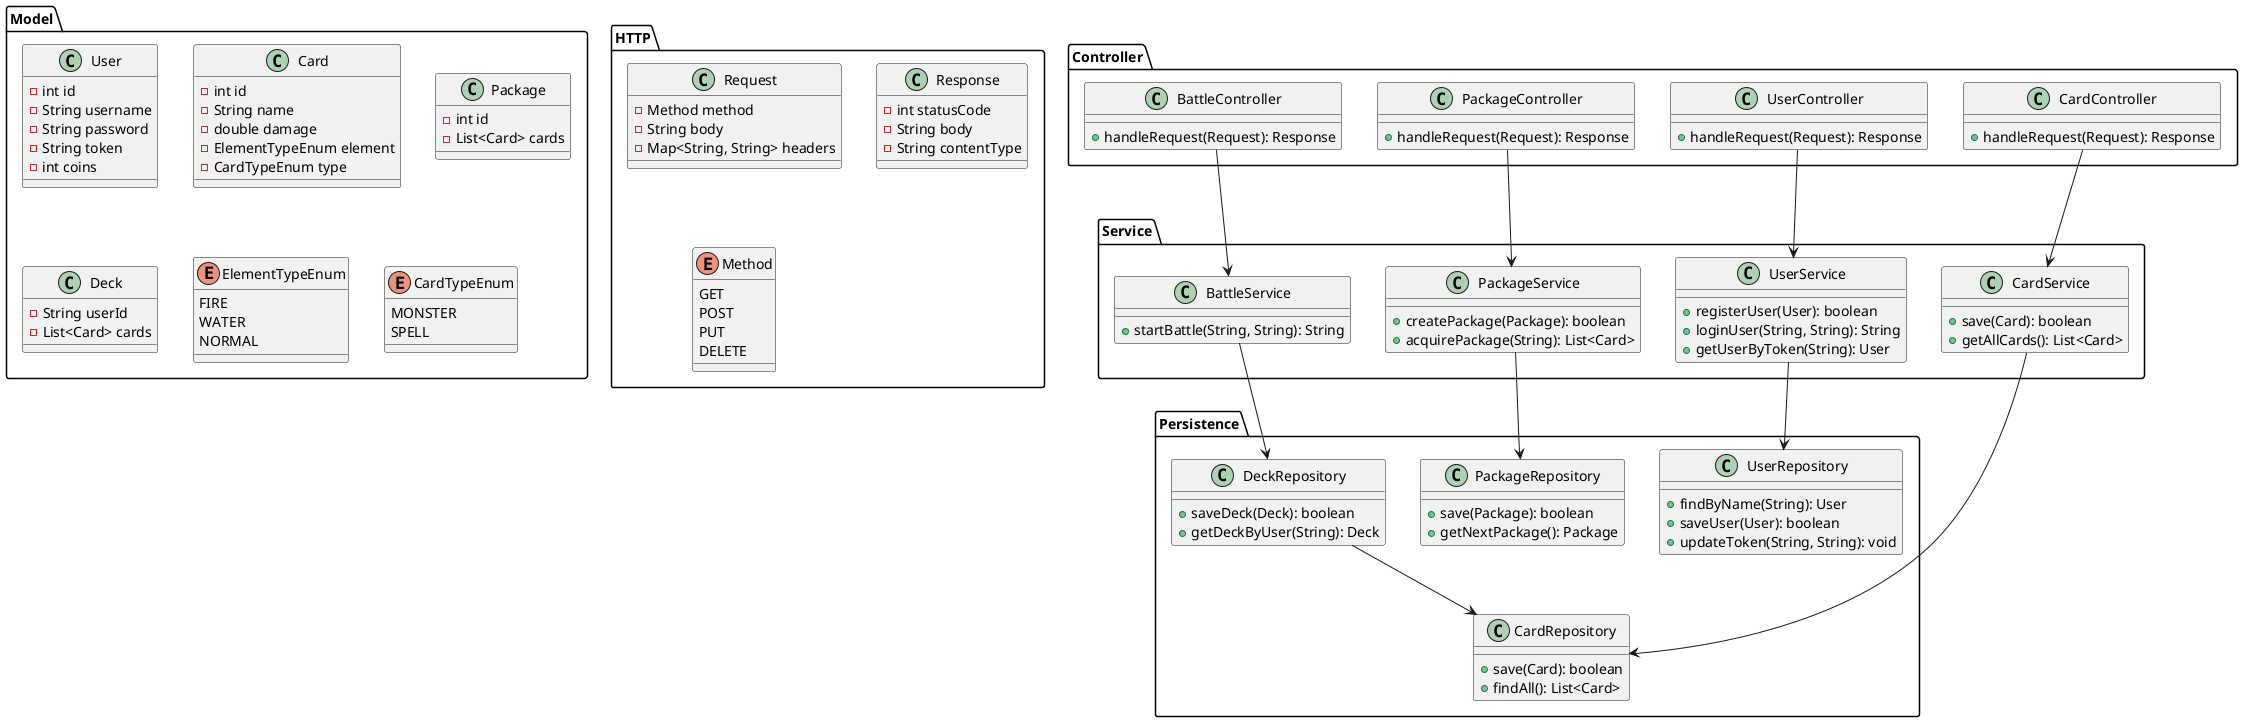@startuml

package "Model" {
    class User {
        - int id
        - String username
        - String password
        - String token
        - int coins
    }

    class Card {
        - int id
        - String name
        - double damage
        - ElementTypeEnum element
        - CardTypeEnum type
    }

    class Package {
        - int id
        - List<Card> cards
    }

    class Deck {
        - String userId
        - List<Card> cards
    }

    enum ElementTypeEnum {
        FIRE
        WATER
        NORMAL
    }

    enum CardTypeEnum {
        MONSTER
        SPELL
    }
}

package "Controller" {
    class UserController {
        + handleRequest(Request): Response
    }

    class CardController {
        + handleRequest(Request): Response
    }

    class PackageController {
        + handleRequest(Request): Response
    }

    class BattleController {
        + handleRequest(Request): Response
    }
}

package "Service" {
    class UserService {
        + registerUser(User): boolean
        + loginUser(String, String): String
        + getUserByToken(String): User
    }

    class CardService {
        + save(Card): boolean
        + getAllCards(): List<Card>
    }

    class PackageService {
        + createPackage(Package): boolean
        + acquirePackage(String): List<Card>
    }

    class BattleService {
        + startBattle(String, String): String
    }
}

package "Persistence" {
    class UserRepository {
        + findByName(String): User
        + saveUser(User): boolean
        + updateToken(String, String): void
    }

    class CardRepository {
        + save(Card): boolean
        + findAll(): List<Card>
    }

    class PackageRepository {
        + save(Package): boolean
        + getNextPackage(): Package
    }

    class DeckRepository {
        + saveDeck(Deck): boolean
        + getDeckByUser(String): Deck
    }
}

package "HTTP" {
    class Request {
        - Method method
        - String body
        - Map<String, String> headers
    }

    class Response {
        - int statusCode
        - String body
        - String contentType
    }

    enum Method {
        GET
        POST
        PUT
        DELETE
    }
}

UserController --> UserService
CardController --> CardService
PackageController --> PackageService
BattleController --> BattleService

UserService --> UserRepository
CardService --> CardRepository
PackageService --> PackageRepository
BattleService --> DeckRepository
DeckRepository --> CardRepository

@enduml
